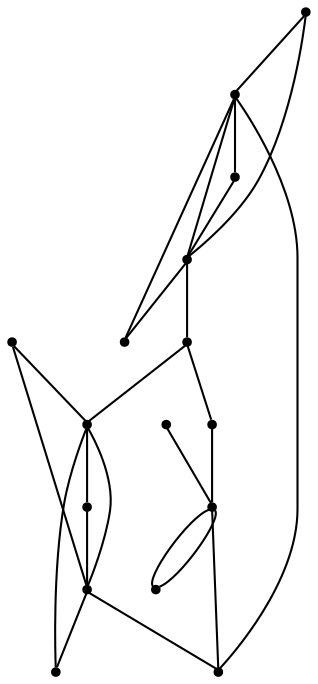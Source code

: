 graph {
  node [shape=point,comment="{\"directed\":false,\"doi\":\"10.1007/3-540-45848-4_26 \",\"figure\":\"11\"}"]

  v0 [pos="1520.4583485921225,2116.729227701824"]
  v1 [pos="1501.7083485921225,2079.229227701824"]
  v2 [pos="1501.7083485921225,2154.229227701824"]
  v3 [pos="1482.9583485921225,2116.729227701824"]
  v4 [pos="1464.2083485921225,2116.729227701824"]
  v5 [pos="1389.2083485921225,2229.229227701824"]
  v6 [pos="1407.9583485921225,2116.729227701824"]
  v7 [pos="1389.2083485921225,2079.229227701824"]
  v8 [pos="1389.2083485921225,2004.2292277018241"]
  v9 [pos="1351.7083485921225,2116.729227701824"]
  v10 [pos="1370.4583485921225,2116.729227701824"]
  v11 [pos="1276.7083485921225,2154.229227701824"]
  v12 [pos="1295.4583485921225,2116.729227701824"]
  v13 [pos="1276.7083485921225,2079.229227701824"]
  v14 [pos="1239.2083485921225,2116.729227701824"]
  v15 [pos="1257.9583485921225,2116.729227701824"]

  v0 -- v1 [id="-1",pos="1520.4583485921225,2116.729227701824 1501.7083485921225,2079.229227701824 1501.7083485921225,2079.229227701824 1501.7083485921225,2079.229227701824"]
  v15 -- v13 [id="-2",pos="1257.9583485921225,2116.729227701824 1276.7083485921225,2079.229227701824 1276.7083485921225,2079.229227701824 1276.7083485921225,2079.229227701824"]
  v11 -- v15 [id="-3",pos="1276.7083485921225,2154.229227701824 1257.9583485921225,2116.729227701824 1257.9583485921225,2116.729227701824 1257.9583485921225,2116.729227701824"]
  v11 -- v14 [id="-5",pos="1276.7083485921225,2154.229227701824 1239.2083485921225,2116.729227701824 1239.2083485921225,2116.729227701824 1239.2083485921225,2116.729227701824"]
  v13 -- v8 [id="-6",pos="1276.7083485921225,2079.229227701824 1389.2083485921225,2004.2292277018241 1389.2083485921225,2004.2292277018241 1389.2083485921225,2004.2292277018241"]
  v13 -- v14 [id="-7",pos="1276.7083485921225,2079.229227701824 1239.2083485921225,2116.729227701824 1239.2083485921225,2116.729227701824 1239.2083485921225,2116.729227701824"]
  v11 -- v13 [id="-16",pos="1276.7083485921225,2154.229227701824 1281.4333597819011,2151.729202270509 1281.4333597819011,2151.729202270509 1281.4333597819011,2151.729202270509 1283.0584208170574,2150.8542378743505 1283.0584208170574,2150.8542378743505 1283.0584208170574,2150.8542378743505 1284.808349609375,2149.8542785644545 1284.808349609375,2149.8542785644545 1284.808349609375,2149.8542785644545 1286.745834350586,2148.7917582194023 1286.745834350586,2148.7917582194023 1286.745834350586,2148.7917582194023 1288.808314005534,2147.541681925457 1288.808314005534,2147.541681925457 1288.808314005534,2147.541681925457 1290.9959157307944,2146.229171752931 1290.9959157307944,2146.229171752931 1290.9959157307944,2146.229171752931 1293.1833902994792,2144.854227701824 1293.1833902994792,2144.854227701824 1293.1833902994792,2144.854227701824 1295.370864868164,2143.4167226155614 1295.370864868164,2143.4167226155614 1295.370864868164,2143.4167226155614 1297.4959055582683,2141.8542226155614 1297.4959055582683,2141.8542226155614 1297.4959055582683,2141.8542226155614 1299.6833801269531,2140.2917226155614 1299.6833801269531,2140.2917226155614 1299.6833801269531,2140.2917226155614 1301.6832987467449,2138.6667887369804 1301.6832987467449,2138.6667887369804 1301.6832987467449,2138.6667887369804 1303.683344523112,2136.9167327880873 1303.683344523112,2136.9167327880873 1303.683344523112,2136.9167327880873 1305.5583953857422,2135.104242960613 1305.5583953857422,2135.104242960613 1305.5583953857422,2135.104242960613 1307.30832417806,2133.2291920979833 1307.30832417806,2133.2291920979833 1307.30832417806,2133.2291920979833 1308.9333852132163,2131.2292734781913 1308.9333852132163,2131.2292734781913 1308.9333852132163,2131.2292734781913 1310.3708902994792,2129.1042327880873 1310.3708902994792,2129.1042327880873 1310.3708902994792,2129.1042327880873 1311.6834004720054,2126.854197184246 1311.6834004720054,2126.854197184246 1311.6834004720054,2126.854197184246 1312.7459208170574,2124.479166666668 1312.7459208170574,2124.479166666668 1312.7459208170574,2124.479166666668 1313.55832417806,2121.9792683919286 1313.55832417806,2121.9792683919286 1313.55832417806,2121.9792683919286 1314.0583038330078,2119.416681925457 1314.0583038330078,2119.416681925457 1314.0583038330078,2119.416681925457 1314.2458597819011,2116.729227701824 1314.2458597819011,2116.729227701824 1314.2458597819011,2116.729227701824 1314.0583038330078,2114.0417734781913 1314.0583038330078,2114.0417734781913 1314.0583038330078,2114.0417734781913 1313.55832417806,2111.47918701172 1313.55832417806,2111.47918701172 1313.55832417806,2111.47918701172 1312.7459208170574,2108.9792887369804 1312.7459208170574,2108.9792887369804 1312.7459208170574,2108.9792887369804 1311.6834004720054,2106.6042582194023 1311.6834004720054,2106.6042582194023 1311.6834004720054,2106.6042582194023 1310.3708902994792,2104.3542226155614 1310.3708902994792,2104.3542226155614 1310.3708902994792,2104.3542226155614 1308.9333852132163,2102.229181925457 1308.9333852132163,2102.229181925457 1308.9333852132163,2102.229181925457 1307.30832417806,2100.2292633056654 1307.30832417806,2100.2292633056654 1307.30832417806,2100.2292633056654 1305.5583953857422,2098.354212443035 1305.5583953857422,2098.354212443035 1305.5583953857422,2098.354212443035 1303.683344523112,2096.5417226155614 1303.683344523112,2096.5417226155614 1303.683344523112,2096.5417226155614 1301.6832987467449,2094.791666666668 1301.6832987467449,2094.791666666668 1301.6832987467449,2094.791666666668 1299.6833801269531,2093.1666056315116 1299.6833801269531,2093.1666056315116 1299.6833801269531,2093.1666056315116 1297.4959055582683,2091.6041056315116 1297.4959055582683,2091.6041056315116 1297.4959055582683,2091.6041056315116 1295.370864868164,2090.0416056315116 1295.370864868164,2090.0416056315116 1295.370864868164,2090.0416056315116 1293.120829264323,2088.604227701824 1293.120829264323,2088.604227701824 1293.120829264323,2088.604227701824 1290.9959157307944,2087.229156494142 1290.9959157307944,2087.229156494142 1290.9959157307944,2087.229156494142 1288.808314005534,2085.916646321616 1288.808314005534,2085.916646321616 1288.808314005534,2085.916646321616 1286.745834350586,2084.666697184246 1286.745834350586,2084.666697184246 1286.745834350586,2084.666697184246 1284.808349609375,2083.604176839194 1284.808349609375,2083.604176839194 1284.808349609375,2083.604176839194 1283.0584208170574,2082.6042175292982 1283.0584208170574,2082.6042175292982 1283.0584208170574,2082.6042175292982 1281.4333597819011,2081.729125976564 1281.4333597819011,2081.729125976564 1281.4333597819011,2081.729125976564 1276.7083485921225,2079.229227701824 1276.7083485921225,2079.229227701824 1276.7083485921225,2079.229227701824"]
  v12 -- v13 [id="-18",pos="1295.4583485921225,2116.729227701824 1276.7083485921225,2079.229227701824 1276.7083485921225,2079.229227701824 1276.7083485921225,2079.229227701824"]
  v12 -- v11 [id="-19",pos="1295.4583485921225,2116.729227701824 1276.7083485921225,2154.229227701824 1276.7083485921225,2154.229227701824 1276.7083485921225,2154.229227701824"]
  v10 -- v7 [id="-20",pos="1370.4583485921225,2116.729227701824 1389.2083485921225,2079.229227701824 1389.2083485921225,2079.229227701824 1389.2083485921225,2079.229227701824"]
  v5 -- v11 [id="-21",pos="1389.2083485921225,2229.229227701824 1276.7083485921225,2154.229227701824 1276.7083485921225,2154.229227701824 1276.7083485921225,2154.229227701824"]
  v5 -- v10 [id="-22",pos="1389.2083485921225,2229.229227701824 1389.2458597819011,2154.229227701824 1389.2458597819011,2154.229227701824 1389.2458597819011,2154.229227701824 1370.4583485921225,2116.729227701824 1370.4583485921225,2116.729227701824 1370.4583485921225,2116.729227701824"]
  v9 -- v7 [id="-23",pos="1351.7083485921225,2116.729227701824 1389.2458597819011,2154.229227701824 1389.2458597819011,2154.229227701824 1389.2458597819011,2154.229227701824 1389.3708546956382,2154.166666666668 1389.3708546956382,2154.166666666668 1389.3708546956382,2154.166666666668 1389.5584106445312,2154.041671752931 1389.5584106445312,2154.041671752931 1389.5584106445312,2154.041671752931 1389.995829264323,2153.854242960613 1389.995829264323,2153.854242960613 1389.995829264323,2153.854242960613 1391.4958953857422,2153.1042734781913 1391.4958953857422,2153.1042734781913 1391.4958953857422,2153.1042734781913 1392.5584157307944,2152.479171752931 1392.5584157307944,2152.479171752931 1392.5584157307944,2152.479171752931 1393.9333597819011,2151.729202270509 1393.9333597819011,2151.729202270509 1393.9333597819011,2151.729202270509 1395.5584208170574,2150.8542378743505 1395.5584208170574,2150.8542378743505 1395.5584208170574,2150.8542378743505 1397.308349609375,2149.8542785644545 1397.308349609375,2149.8542785644545 1397.308349609375,2149.8542785644545 1399.245834350586,2148.7917582194023 1399.245834350586,2148.7917582194023 1399.245834350586,2148.7917582194023 1401.308314005534,2147.541681925457 1401.308314005534,2147.541681925457 1401.308314005534,2147.541681925457 1403.4959157307944,2146.229171752931 1403.4959157307944,2146.229171752931 1403.4959157307944,2146.229171752931 1405.6833902994792,2144.854227701824 1405.6833902994792,2144.854227701824 1405.6833902994792,2144.854227701824 1407.870864868164,2143.4167226155614 1407.870864868164,2143.4167226155614 1407.870864868164,2143.4167226155614 1409.9959055582683,2141.8542226155614 1409.9959055582683,2141.8542226155614 1409.9959055582683,2141.8542226155614 1412.1833801269531,2140.2917226155614 1412.1833801269531,2140.2917226155614 1412.1833801269531,2140.2917226155614 1414.1832987467449,2138.6667887369804 1414.1832987467449,2138.6667887369804 1414.1832987467449,2138.6667887369804 1416.183344523112,2136.9167327880873 1416.183344523112,2136.9167327880873 1416.183344523112,2136.9167327880873 1418.0583953857422,2135.104242960613 1418.0583953857422,2135.104242960613 1418.0583953857422,2135.104242960613 1419.80832417806,2133.2291920979833 1419.80832417806,2133.2291920979833 1419.80832417806,2133.2291920979833 1421.4333852132163,2131.2292734781913 1421.4333852132163,2131.2292734781913 1421.4333852132163,2131.2292734781913 1422.8708902994792,2129.1042327880873 1422.8708902994792,2129.1042327880873 1422.8708902994792,2129.1042327880873 1424.1834004720054,2126.854197184246 1424.1834004720054,2126.854197184246 1424.1834004720054,2126.854197184246 1425.2459208170574,2124.479166666668 1425.2459208170574,2124.479166666668 1425.2459208170574,2124.479166666668 1426.05832417806,2121.9792683919286 1426.05832417806,2121.9792683919286 1426.05832417806,2121.9792683919286 1426.5583038330078,2119.416681925457 1426.5583038330078,2119.416681925457 1426.5583038330078,2119.416681925457 1426.7458597819011,2116.729227701824 1426.7458597819011,2116.729227701824 1426.7458597819011,2116.729227701824 1426.5583038330078,2114.0417734781913 1426.5583038330078,2114.0417734781913 1426.5583038330078,2114.0417734781913 1426.05832417806,2111.47918701172 1426.05832417806,2111.47918701172 1426.05832417806,2111.47918701172 1425.2459208170574,2108.9792887369804 1425.2459208170574,2108.9792887369804 1425.2459208170574,2108.9792887369804 1424.1834004720054,2106.6042582194023 1424.1834004720054,2106.6042582194023 1424.1834004720054,2106.6042582194023 1422.8708902994792,2104.3542226155614 1422.8708902994792,2104.3542226155614 1422.8708902994792,2104.3542226155614 1421.4333852132163,2102.229181925457 1421.4333852132163,2102.229181925457 1421.4333852132163,2102.229181925457 1419.80832417806,2100.2292633056654 1419.80832417806,2100.2292633056654 1419.80832417806,2100.2292633056654 1418.0583953857422,2098.354212443035 1418.0583953857422,2098.354212443035 1418.0583953857422,2098.354212443035 1416.183344523112,2096.5417226155614 1416.183344523112,2096.5417226155614 1416.183344523112,2096.5417226155614 1414.1832987467449,2094.791666666668 1414.1832987467449,2094.791666666668 1414.1832987467449,2094.791666666668 1412.1833801269531,2093.1666056315116 1412.1833801269531,2093.1666056315116 1412.1833801269531,2093.1666056315116 1409.9959055582683,2091.6041056315116 1409.9959055582683,2091.6041056315116 1409.9959055582683,2091.6041056315116 1407.870864868164,2090.0416056315116 1407.870864868164,2090.0416056315116 1407.870864868164,2090.0416056315116 1405.620829264323,2088.604227701824 1405.620829264323,2088.604227701824 1405.620829264323,2088.604227701824 1403.4959157307944,2087.229156494142 1403.4959157307944,2087.229156494142 1403.4959157307944,2087.229156494142 1401.308314005534,2085.916646321616 1401.308314005534,2085.916646321616 1401.308314005534,2085.916646321616 1399.245834350586,2084.666697184246 1399.245834350586,2084.666697184246 1399.245834350586,2084.666697184246 1397.308349609375,2083.604176839194 1397.308349609375,2083.604176839194 1397.308349609375,2083.604176839194 1395.5584208170574,2082.6042175292982 1395.5584208170574,2082.6042175292982 1395.5584208170574,2082.6042175292982 1393.9333597819011,2081.729125976564 1393.9333597819011,2081.729125976564 1393.9333597819011,2081.729125976564 1389.2083485921225,2079.229227701824 1389.2083485921225,2079.229227701824 1389.2083485921225,2079.229227701824"]
  v7 -- v8 [id="-24",pos="1389.2083485921225,2079.229227701824 1389.2083485921225,2004.2292277018241 1389.2083485921225,2004.2292277018241 1389.2083485921225,2004.2292277018241"]
  v7 -- v9 [id="-25",pos="1389.2083485921225,2079.229227701824 1351.7083485921225,2116.729227701824 1351.7083485921225,2116.729227701824 1351.7083485921225,2116.729227701824"]
  v6 -- v7 [id="-26",pos="1407.9583485921225,2116.729227701824 1389.2083485921225,2079.229227701824 1389.2083485921225,2079.229227701824 1389.2083485921225,2079.229227701824"]
  v8 -- v1 [id="-27",pos="1389.2083485921225,2004.2292277018241 1501.7083485921225,2079.229227701824 1501.7083485921225,2079.229227701824 1501.7083485921225,2079.229227701824"]
  v3 -- v2 [id="-34",pos="1482.9583485921225,2116.729227701824 1501.7083485921225,2154.229227701824 1501.7083485921225,2154.229227701824 1501.7083485921225,2154.229227701824"]
  v2 -- v4 [id="-35",pos="1501.7083485921225,2154.229227701824 1464.2083485921225,2116.729227701824 1464.2083485921225,2116.729227701824 1464.2083485921225,2116.729227701824"]
  v2 -- v5 [id="-36",pos="1501.7083485921225,2154.229227701824 1389.2083485921225,2229.229227701824 1389.2083485921225,2229.229227701824 1389.2083485921225,2229.229227701824"]
  v1 -- v4 [id="-38",pos="1501.7083485921225,2079.229227701824 1464.2083485921225,2116.729227701824 1464.2083485921225,2116.729227701824 1464.2083485921225,2116.729227701824"]
  v1 -- v3 [id="-39",pos="1501.7083485921225,2079.229227701824 1482.9583485921225,2116.729227701824 1482.9583485921225,2116.729227701824 1482.9583485921225,2116.729227701824"]
  v2 -- v1 [id="-48",pos="1501.7083485921225,2154.229227701824 1506.4333597819011,2151.729202270509 1506.4333597819011,2151.729202270509 1506.4333597819011,2151.729202270509 1508.0584208170574,2150.8542378743505 1508.0584208170574,2150.8542378743505 1508.0584208170574,2150.8542378743505 1509.808349609375,2149.8542785644545 1509.808349609375,2149.8542785644545 1509.808349609375,2149.8542785644545 1511.745834350586,2148.7917582194023 1511.745834350586,2148.7917582194023 1511.745834350586,2148.7917582194023 1513.808314005534,2147.541681925457 1513.808314005534,2147.541681925457 1513.808314005534,2147.541681925457 1515.9959157307944,2146.229171752931 1515.9959157307944,2146.229171752931 1515.9959157307944,2146.229171752931 1518.1833902994792,2144.854227701824 1518.1833902994792,2144.854227701824 1518.1833902994792,2144.854227701824 1520.370864868164,2143.4167226155614 1520.370864868164,2143.4167226155614 1520.370864868164,2143.4167226155614 1522.4959055582683,2141.8542226155614 1522.4959055582683,2141.8542226155614 1522.4959055582683,2141.8542226155614 1524.6833801269531,2140.2917226155614 1524.6833801269531,2140.2917226155614 1524.6833801269531,2140.2917226155614 1526.6832987467449,2138.6667887369804 1526.6832987467449,2138.6667887369804 1526.6832987467449,2138.6667887369804 1528.683344523112,2136.9167327880873 1528.683344523112,2136.9167327880873 1528.683344523112,2136.9167327880873 1530.5583953857422,2135.104242960613 1530.5583953857422,2135.104242960613 1530.5583953857422,2135.104242960613 1532.30832417806,2133.2291920979833 1532.30832417806,2133.2291920979833 1532.30832417806,2133.2291920979833 1533.9333852132163,2131.2292734781913 1533.9333852132163,2131.2292734781913 1533.9333852132163,2131.2292734781913 1535.3708902994792,2129.1042327880873 1535.3708902994792,2129.1042327880873 1535.3708902994792,2129.1042327880873 1536.6834004720054,2126.854197184246 1536.6834004720054,2126.854197184246 1536.6834004720054,2126.854197184246 1537.7459208170574,2124.479166666668 1537.7459208170574,2124.479166666668 1537.7459208170574,2124.479166666668 1538.55832417806,2121.9792683919286 1538.55832417806,2121.9792683919286 1538.55832417806,2121.9792683919286 1539.0583038330078,2119.416681925457 1539.0583038330078,2119.416681925457 1539.0583038330078,2119.416681925457 1539.2458597819011,2116.729227701824 1539.2458597819011,2116.729227701824 1539.2458597819011,2116.729227701824 1539.0583038330078,2114.0417734781913 1539.0583038330078,2114.0417734781913 1539.0583038330078,2114.0417734781913 1538.55832417806,2111.47918701172 1538.55832417806,2111.47918701172 1538.55832417806,2111.47918701172 1537.7459208170574,2108.9792887369804 1537.7459208170574,2108.9792887369804 1537.7459208170574,2108.9792887369804 1536.6834004720054,2106.6042582194023 1536.6834004720054,2106.6042582194023 1536.6834004720054,2106.6042582194023 1535.3708902994792,2104.3542226155614 1535.3708902994792,2104.3542226155614 1535.3708902994792,2104.3542226155614 1533.9333852132163,2102.229181925457 1533.9333852132163,2102.229181925457 1533.9333852132163,2102.229181925457 1532.30832417806,2100.2292633056654 1532.30832417806,2100.2292633056654 1532.30832417806,2100.2292633056654 1530.5583953857422,2098.354212443035 1530.5583953857422,2098.354212443035 1530.5583953857422,2098.354212443035 1528.683344523112,2096.5417226155614 1528.683344523112,2096.5417226155614 1528.683344523112,2096.5417226155614 1526.6832987467449,2094.791666666668 1526.6832987467449,2094.791666666668 1526.6832987467449,2094.791666666668 1524.6833801269531,2093.1666056315116 1524.6833801269531,2093.1666056315116 1524.6833801269531,2093.1666056315116 1522.4959055582683,2091.6041056315116 1522.4959055582683,2091.6041056315116 1522.4959055582683,2091.6041056315116 1520.370864868164,2090.0416056315116 1520.370864868164,2090.0416056315116 1520.370864868164,2090.0416056315116 1518.120829264323,2088.604227701824 1518.120829264323,2088.604227701824 1518.120829264323,2088.604227701824 1515.9959157307944,2087.229156494142 1515.9959157307944,2087.229156494142 1515.9959157307944,2087.229156494142 1513.808314005534,2085.916646321616 1513.808314005534,2085.916646321616 1513.808314005534,2085.916646321616 1511.745834350586,2084.666697184246 1511.745834350586,2084.666697184246 1511.745834350586,2084.666697184246 1509.808349609375,2083.604176839194 1509.808349609375,2083.604176839194 1509.808349609375,2083.604176839194 1508.0584208170574,2082.6042175292982 1508.0584208170574,2082.6042175292982 1508.0584208170574,2082.6042175292982 1506.4333597819011,2081.729125976564 1506.4333597819011,2081.729125976564 1506.4333597819011,2081.729125976564 1501.7083485921225,2079.229227701824 1501.7083485921225,2079.229227701824 1501.7083485921225,2079.229227701824"]
  v0 -- v2 [id="-50",pos="1520.4583485921225,2116.729227701824 1501.7083485921225,2154.229227701824 1501.7083485921225,2154.229227701824 1501.7083485921225,2154.229227701824"]
}